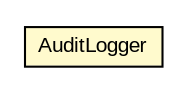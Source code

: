 #!/usr/local/bin/dot
#
# Class diagram 
# Generated by UMLGraph version R5_6-24-gf6e263 (http://www.umlgraph.org/)
#

digraph G {
	edge [fontname="arial",fontsize=10,labelfontname="arial",labelfontsize=10];
	node [fontname="arial",fontsize=10,shape=plaintext];
	nodesep=0.25;
	ranksep=0.5;
	// org.miloss.fgsms.common.AuditLogger
	c161880 [label=<<table title="org.miloss.fgsms.common.AuditLogger" border="0" cellborder="1" cellspacing="0" cellpadding="2" port="p" bgcolor="lemonChiffon" href="./AuditLogger.html">
		<tr><td><table border="0" cellspacing="0" cellpadding="1">
<tr><td align="center" balign="center"> AuditLogger </td></tr>
		</table></td></tr>
		</table>>, URL="./AuditLogger.html", fontname="arial", fontcolor="black", fontsize=10.0];
}

